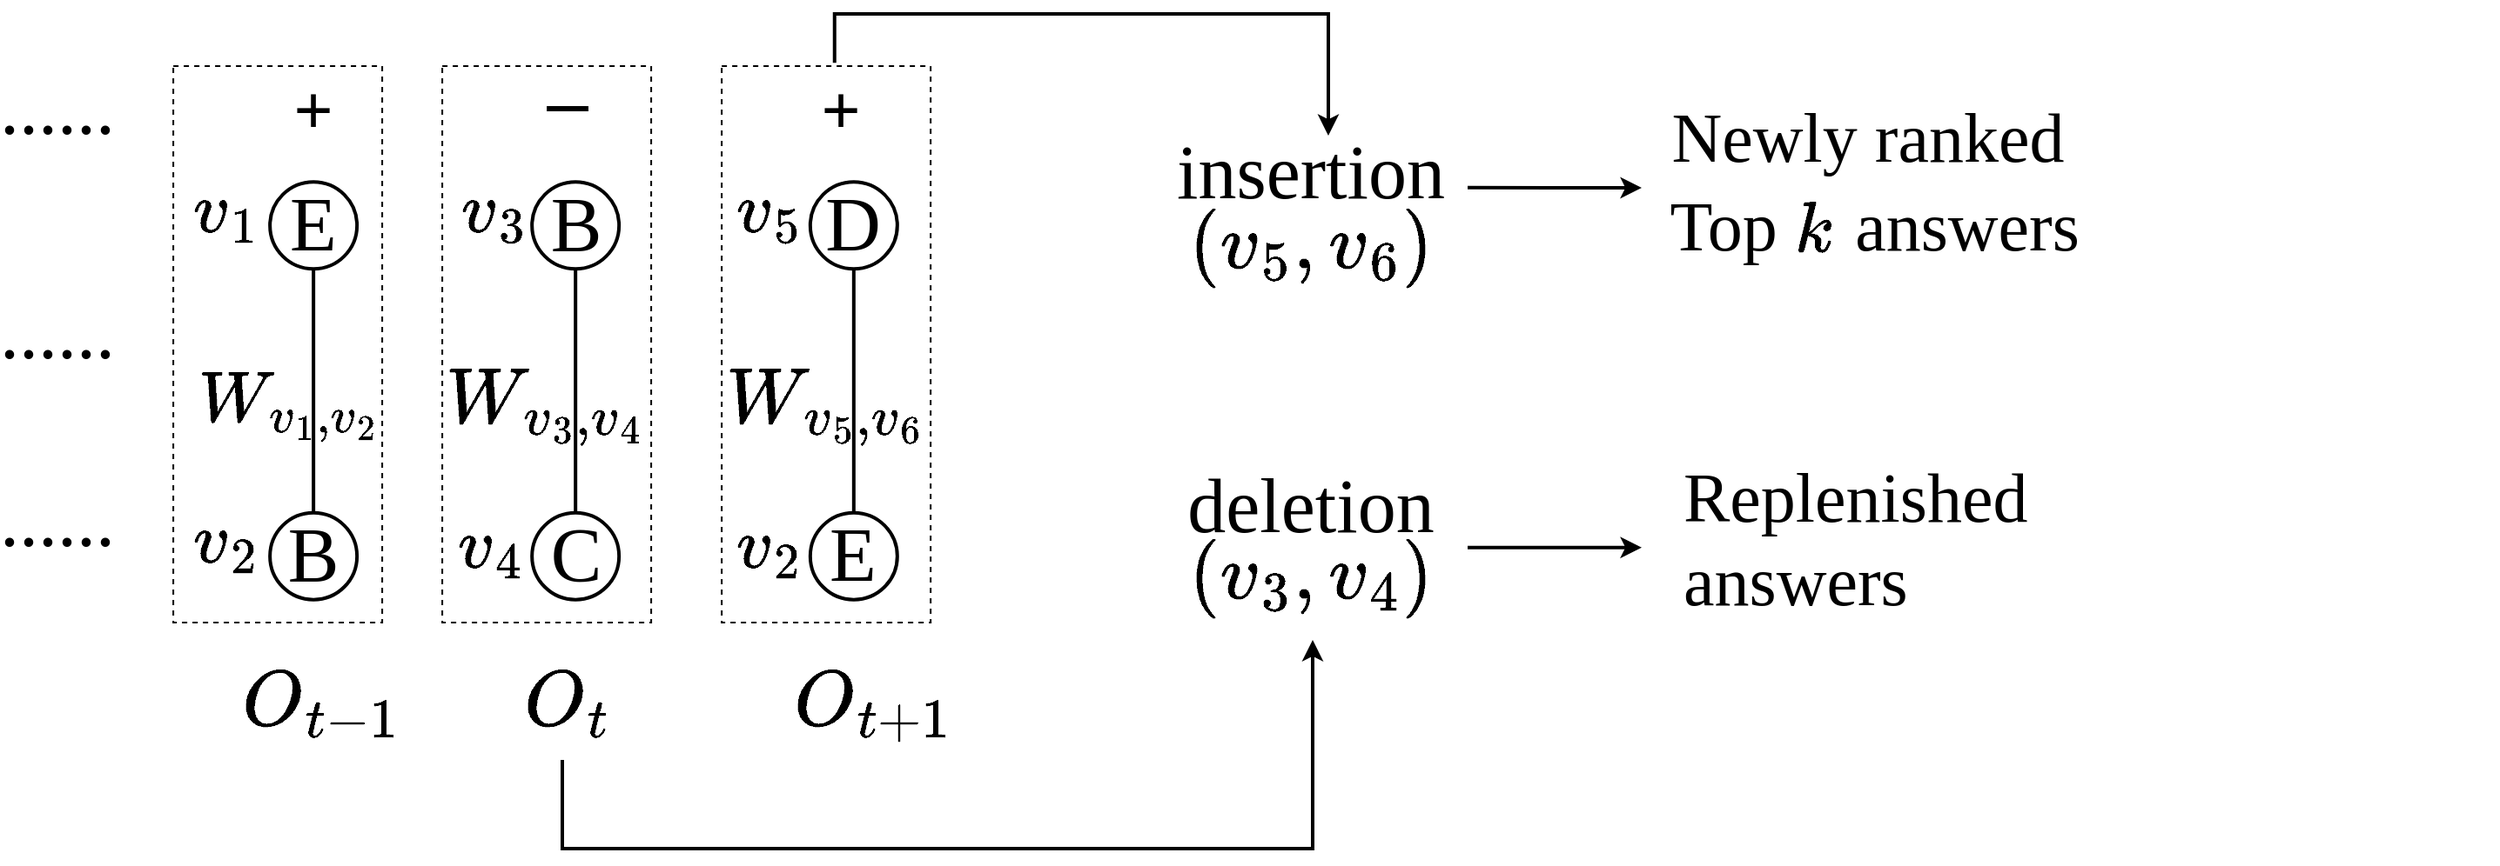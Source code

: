 <mxfile version="24.0.5" type="github" pages="2">
  <diagram name="第 1 页" id="yNpOiWvQIqk7lrjXULh-">
    <mxGraphModel dx="1426" dy="791" grid="1" gridSize="10" guides="1" tooltips="1" connect="1" arrows="1" fold="1" page="1" pageScale="1" pageWidth="2339" pageHeight="3300" math="1" shadow="0">
      <root>
        <mxCell id="0" />
        <mxCell id="1" parent="0" />
        <mxCell id="RO7L211PAKiRPaYpDe8s-24" value="" style="rounded=0;whiteSpace=wrap;html=1;fillColor=none;dashed=1;" parent="1" vertex="1">
          <mxGeometry x="376.55" y="650" width="120" height="320" as="geometry" />
        </mxCell>
        <mxCell id="RFllEehOtCFyuf5omVys-12" value="E" style="ellipse;whiteSpace=wrap;html=1;aspect=fixed;strokeWidth=2;fontFamily=Times New Roman;container=0;fontSize=44;" parent="1" vertex="1">
          <mxGeometry x="432.069" y="716.602" width="50" height="50" as="geometry" />
        </mxCell>
        <mxCell id="RFllEehOtCFyuf5omVys-16" value="B" style="ellipse;whiteSpace=wrap;html=1;aspect=fixed;strokeWidth=2;fontFamily=Times New Roman;container=0;fontSize=44;" parent="1" vertex="1">
          <mxGeometry x="432.069" y="906.834" width="50" height="50" as="geometry" />
        </mxCell>
        <mxCell id="RFllEehOtCFyuf5omVys-17" style="edgeStyle=orthogonalEdgeStyle;rounded=0;orthogonalLoop=1;jettySize=auto;html=1;exitX=0.5;exitY=1;exitDx=0;exitDy=0;entryX=0.5;entryY=0;entryDx=0;entryDy=0;endArrow=none;endFill=0;strokeWidth=2;fontFamily=Times New Roman;fontSize=44;" parent="1" source="RFllEehOtCFyuf5omVys-12" target="RFllEehOtCFyuf5omVys-16" edge="1">
          <mxGeometry relative="1" as="geometry" />
        </mxCell>
        <mxCell id="RFllEehOtCFyuf5omVys-20" value="$$W_{v_1,v_2}$$" style="text;html=1;strokeColor=none;fillColor=none;align=center;verticalAlign=middle;whiteSpace=wrap;rounded=0;fontFamily=Times New Roman;container=0;fontSize=40;" parent="1" vertex="1">
          <mxGeometry x="396.9" y="819.035" width="93.103" height="43.9" as="geometry" />
        </mxCell>
        <mxCell id="RFllEehOtCFyuf5omVys-22" value="B" style="ellipse;whiteSpace=wrap;html=1;aspect=fixed;strokeWidth=2;fontFamily=Times New Roman;container=0;fontSize=44;" parent="1" vertex="1">
          <mxGeometry x="582.586" y="716.602" width="50" height="50" as="geometry" />
        </mxCell>
        <mxCell id="RFllEehOtCFyuf5omVys-23" value="C" style="ellipse;whiteSpace=wrap;html=1;aspect=fixed;strokeWidth=2;fontFamily=Times New Roman;container=0;fontSize=44;" parent="1" vertex="1">
          <mxGeometry x="582.586" y="906.834" width="50" height="50" as="geometry" />
        </mxCell>
        <mxCell id="RFllEehOtCFyuf5omVys-21" style="edgeStyle=orthogonalEdgeStyle;rounded=0;orthogonalLoop=1;jettySize=auto;html=1;exitX=0.5;exitY=1;exitDx=0;exitDy=0;entryX=0.5;entryY=0;entryDx=0;entryDy=0;endArrow=none;endFill=0;strokeWidth=2;fontFamily=Times New Roman;fontSize=44;" parent="1" source="RFllEehOtCFyuf5omVys-22" target="RFllEehOtCFyuf5omVys-23" edge="1">
          <mxGeometry relative="1" as="geometry" />
        </mxCell>
        <mxCell id="RFllEehOtCFyuf5omVys-24" value="$$W_{v_3,v_4}$$" style="text;html=1;strokeColor=none;fillColor=none;align=center;verticalAlign=middle;whiteSpace=wrap;rounded=0;fontFamily=Times New Roman;container=0;fontSize=44;" parent="1" vertex="1">
          <mxGeometry x="543.997" y="819.035" width="93.103" height="43.9" as="geometry" />
        </mxCell>
        <mxCell id="RFllEehOtCFyuf5omVys-30" value="D" style="ellipse;whiteSpace=wrap;html=1;aspect=fixed;strokeWidth=2;fontFamily=Times New Roman;container=0;fontSize=44;" parent="1" vertex="1">
          <mxGeometry x="742.414" y="716.602" width="50" height="50" as="geometry" />
        </mxCell>
        <mxCell id="RFllEehOtCFyuf5omVys-31" value="E" style="ellipse;whiteSpace=wrap;html=1;aspect=fixed;strokeWidth=2;fontFamily=Times New Roman;container=0;fontSize=44;" parent="1" vertex="1">
          <mxGeometry x="742.414" y="906.834" width="50" height="50" as="geometry" />
        </mxCell>
        <mxCell id="RFllEehOtCFyuf5omVys-29" style="edgeStyle=orthogonalEdgeStyle;rounded=0;orthogonalLoop=1;jettySize=auto;html=1;exitX=0.5;exitY=1;exitDx=0;exitDy=0;entryX=0.5;entryY=0;entryDx=0;entryDy=0;endArrow=none;endFill=0;strokeWidth=2;fontFamily=Times New Roman;fontSize=44;" parent="1" source="RFllEehOtCFyuf5omVys-30" target="RFllEehOtCFyuf5omVys-31" edge="1">
          <mxGeometry relative="1" as="geometry" />
        </mxCell>
        <mxCell id="RFllEehOtCFyuf5omVys-32" value="$$W_{v_5,v_6}$$" style="text;html=1;strokeColor=none;fillColor=none;align=center;verticalAlign=middle;whiteSpace=wrap;rounded=0;fontFamily=Times New Roman;container=0;fontSize=44;" parent="1" vertex="1">
          <mxGeometry x="705.005" y="819.035" width="93.103" height="43.9" as="geometry" />
        </mxCell>
        <mxCell id="RFllEehOtCFyuf5omVys-35" value="$$O_{t+1}$$" style="text;html=1;strokeColor=none;fillColor=none;align=center;verticalAlign=middle;whiteSpace=wrap;rounded=0;fontFamily=Times New Roman;fontSize=44;" parent="1" vertex="1">
          <mxGeometry x="748.88" y="1000" width="60" height="30" as="geometry" />
        </mxCell>
        <mxCell id="RFllEehOtCFyuf5omVys-36" value="$$O_{t}$$" style="text;html=1;strokeColor=none;fillColor=none;align=center;verticalAlign=middle;whiteSpace=wrap;rounded=0;fontFamily=Times New Roman;fontSize=44;" parent="1" vertex="1">
          <mxGeometry x="572.59" y="1000" width="60" height="30" as="geometry" />
        </mxCell>
        <mxCell id="RFllEehOtCFyuf5omVys-37" value="$$O_{t-1}$$" style="text;html=1;strokeColor=none;fillColor=none;align=center;verticalAlign=middle;whiteSpace=wrap;rounded=0;fontFamily=Times New Roman;fontSize=44;" parent="1" vertex="1">
          <mxGeometry x="432.07" y="1000" width="60" height="30" as="geometry" />
        </mxCell>
        <mxCell id="RFllEehOtCFyuf5omVys-41" value="&lt;font style=&quot;font-size: 44px;&quot; face=&quot;Times New Roman&quot;&gt;......&lt;/font&gt;" style="text;html=1;strokeColor=none;fillColor=none;align=center;verticalAlign=middle;whiteSpace=wrap;rounded=0;" parent="1" vertex="1">
          <mxGeometry x="280" y="789.03" width="60" height="30" as="geometry" />
        </mxCell>
        <mxCell id="RFllEehOtCFyuf5omVys-42" value="&lt;font style=&quot;font-size: 44px;&quot; face=&quot;Times New Roman&quot;&gt;......&lt;/font&gt;" style="text;html=1;strokeColor=none;fillColor=none;align=center;verticalAlign=middle;whiteSpace=wrap;rounded=0;" parent="1" vertex="1">
          <mxGeometry x="280" y="896.83" width="60" height="30" as="geometry" />
        </mxCell>
        <mxCell id="RFllEehOtCFyuf5omVys-59" value="" style="group" parent="1" vertex="1" connectable="0">
          <mxGeometry x="1000" y="696.6" width="60" height="70" as="geometry" />
        </mxCell>
        <mxCell id="RFllEehOtCFyuf5omVys-48" value="&lt;font style=&quot;font-size: 44px;&quot; face=&quot;Times New Roman&quot;&gt;insertion&lt;/font&gt;" style="text;html=1;strokeColor=none;fillColor=none;align=center;verticalAlign=middle;whiteSpace=wrap;rounded=0;" parent="RFllEehOtCFyuf5omVys-59" vertex="1">
          <mxGeometry width="60" height="30" as="geometry" />
        </mxCell>
        <mxCell id="RFllEehOtCFyuf5omVys-49" value="&lt;font style=&quot;font-size: 44px;&quot; face=&quot;Times New Roman&quot;&gt;$$(v_5,v_6)$$&lt;/font&gt;" style="text;html=1;strokeColor=none;fillColor=none;align=center;verticalAlign=middle;whiteSpace=wrap;rounded=0;" parent="RFllEehOtCFyuf5omVys-59" vertex="1">
          <mxGeometry y="40" width="60" height="30" as="geometry" />
        </mxCell>
        <mxCell id="RFllEehOtCFyuf5omVys-52" value="&lt;font style=&quot;font-size: 44px;&quot; face=&quot;Times New Roman&quot;&gt;deletion&lt;/font&gt;" style="text;html=1;strokeColor=none;fillColor=none;align=center;verticalAlign=middle;whiteSpace=wrap;rounded=0;container=0;" parent="1" vertex="1">
          <mxGeometry x="1000" y="888.53" width="60" height="30" as="geometry" />
        </mxCell>
        <mxCell id="RFllEehOtCFyuf5omVys-53" value="&lt;font style=&quot;font-size: 44px;&quot; face=&quot;Times New Roman&quot;&gt;$$(v_3,v_4)$$&lt;/font&gt;" style="text;html=1;strokeColor=none;fillColor=none;align=center;verticalAlign=middle;whiteSpace=wrap;rounded=0;container=0;" parent="1" vertex="1">
          <mxGeometry x="1000" y="926.83" width="60" height="30" as="geometry" />
        </mxCell>
        <mxCell id="RFllEehOtCFyuf5omVys-65" value="" style="endArrow=classic;html=1;rounded=0;edgeStyle=orthogonalEdgeStyle;strokeWidth=2;" parent="1" edge="1">
          <mxGeometry width="50" height="50" relative="1" as="geometry">
            <mxPoint x="600" y="1049" as="sourcePoint" />
            <mxPoint x="1031" y="980" as="targetPoint" />
            <Array as="points">
              <mxPoint x="600" y="1049" />
              <mxPoint x="600" y="1100" />
              <mxPoint x="1031" y="1100" />
            </Array>
          </mxGeometry>
        </mxCell>
        <mxCell id="RFllEehOtCFyuf5omVys-66" value="&lt;font style=&quot;font-size: 40px;&quot;&gt;Newly ranked &lt;br&gt;&lt;br&gt;&lt;/font&gt;" style="text;html=1;strokeColor=none;fillColor=none;align=center;verticalAlign=middle;whiteSpace=wrap;rounded=0;fontFamily=Times New Roman;" parent="1" vertex="1">
          <mxGeometry x="1205" y="690" width="290" height="50" as="geometry" />
        </mxCell>
        <mxCell id="2nz0odJnfSWqx3YoXZLA-11" value="" style="endArrow=classic;html=1;rounded=0;strokeWidth=2;" parent="1" edge="1">
          <mxGeometry width="50" height="50" relative="1" as="geometry">
            <mxPoint x="1120" y="719.88" as="sourcePoint" />
            <mxPoint x="1220" y="720.01" as="targetPoint" />
          </mxGeometry>
        </mxCell>
        <mxCell id="RO7L211PAKiRPaYpDe8s-2" value="&lt;font style=&quot;font-size: 40px;&quot; face=&quot;Times New Roman&quot;&gt;$$v_1$$&lt;/font&gt;" style="text;html=1;strokeColor=none;fillColor=none;align=center;verticalAlign=middle;whiteSpace=wrap;rounded=0;" parent="1" vertex="1">
          <mxGeometry x="376.55" y="716.6" width="60" height="30" as="geometry" />
        </mxCell>
        <mxCell id="RO7L211PAKiRPaYpDe8s-3" value="$$v_2$$" style="text;html=1;strokeColor=none;fillColor=none;align=center;verticalAlign=middle;whiteSpace=wrap;rounded=0;fontFamily=Times New Roman;fontSize=40;" parent="1" vertex="1">
          <mxGeometry x="376.55" y="906.83" width="60" height="30" as="geometry" />
        </mxCell>
        <mxCell id="RO7L211PAKiRPaYpDe8s-4" value="$$v_3$$" style="text;html=1;strokeColor=none;fillColor=none;align=center;verticalAlign=middle;whiteSpace=wrap;rounded=0;fontFamily=Times New Roman;fontSize=40;" parent="1" vertex="1">
          <mxGeometry x="531.05" y="716.6" width="60" height="30" as="geometry" />
        </mxCell>
        <mxCell id="RO7L211PAKiRPaYpDe8s-5" value="$$v_4$$" style="text;html=1;strokeColor=none;fillColor=none;align=center;verticalAlign=middle;whiteSpace=wrap;rounded=0;fontFamily=Times New Roman;fontSize=40;" parent="1" vertex="1">
          <mxGeometry x="529.05" y="910" width="60" height="30" as="geometry" />
        </mxCell>
        <mxCell id="RO7L211PAKiRPaYpDe8s-6" value="$$v_5$$" style="text;html=1;strokeColor=none;fillColor=none;align=center;verticalAlign=middle;whiteSpace=wrap;rounded=0;fontFamily=Times New Roman;fontSize=40;" parent="1" vertex="1">
          <mxGeometry x="688.88" y="716.6" width="60" height="30" as="geometry" />
        </mxCell>
        <mxCell id="RO7L211PAKiRPaYpDe8s-7" value="$$v_2$$" style="text;html=1;strokeColor=none;fillColor=none;align=center;verticalAlign=middle;whiteSpace=wrap;rounded=0;fontFamily=Times New Roman;fontSize=40;" parent="1" vertex="1">
          <mxGeometry x="688.88" y="910" width="60" height="30" as="geometry" />
        </mxCell>
        <mxCell id="RO7L211PAKiRPaYpDe8s-10" value="&lt;h2 style=&quot;box-sizing: border-box; outline: 0px; margin: 24px 0px 8px; padding: 0px; font-family: &amp;quot;PingFang SC&amp;quot;, &amp;quot;Microsoft YaHei&amp;quot;, SimHei, Arial, SimSun; font-size: 22px; color: rgb(79, 79, 79); line-height: 32px; overflow-wrap: break-word; text-align: start; background-color: rgb(255, 255, 255);&quot;&gt;&lt;span style=&quot;box-sizing: border-box; outline: 0px; margin: 24px 0px 8px; padding: 0px; color: rgb(243, 59, 69); overflow-wrap: break-word;&quot;&gt;&lt;/span&gt;&lt;/h2&gt;" style="text;html=1;strokeColor=none;fillColor=none;align=center;verticalAlign=middle;whiteSpace=wrap;rounded=0;" parent="1" vertex="1">
          <mxGeometry x="410" y="620" width="60" height="30" as="geometry" />
        </mxCell>
        <mxCell id="RO7L211PAKiRPaYpDe8s-16" value="&lt;font style=&quot;font-size: 40px;&quot; face=&quot;Times New Roman&quot;&gt;+&lt;/font&gt;" style="text;html=1;strokeColor=none;fillColor=none;align=center;verticalAlign=middle;whiteSpace=wrap;rounded=0;fontStyle=1" parent="1" vertex="1">
          <mxGeometry x="427.07" y="660" width="60" height="30" as="geometry" />
        </mxCell>
        <mxCell id="RO7L211PAKiRPaYpDe8s-20" value="" style="endArrow=none;html=1;rounded=0;fontFamily=Times New Roman;fontSize=40;endFill=0;strokeWidth=3;" parent="1" edge="1">
          <mxGeometry width="50" height="50" relative="1" as="geometry">
            <mxPoint x="591.05" y="674.5" as="sourcePoint" />
            <mxPoint x="615" y="674.5" as="targetPoint" />
          </mxGeometry>
        </mxCell>
        <mxCell id="RO7L211PAKiRPaYpDe8s-23" value="&lt;font style=&quot;font-size: 40px;&quot; face=&quot;Times New Roman&quot;&gt;+&lt;/font&gt;" style="text;html=1;strokeColor=none;fillColor=none;align=center;verticalAlign=middle;whiteSpace=wrap;rounded=0;fontStyle=1" parent="1" vertex="1">
          <mxGeometry x="730" y="660" width="60" height="30" as="geometry" />
        </mxCell>
        <mxCell id="RO7L211PAKiRPaYpDe8s-26" value="" style="rounded=0;whiteSpace=wrap;html=1;fillColor=none;dashed=1;" parent="1" vertex="1">
          <mxGeometry x="531.05" y="650" width="120" height="320" as="geometry" />
        </mxCell>
        <mxCell id="RO7L211PAKiRPaYpDe8s-27" value="" style="rounded=0;whiteSpace=wrap;html=1;fillColor=none;dashed=1;" parent="1" vertex="1">
          <mxGeometry x="691.56" y="650" width="120" height="320" as="geometry" />
        </mxCell>
        <mxCell id="RO7L211PAKiRPaYpDe8s-30" value="&lt;font style=&quot;font-size: 40px;&quot;&gt;Replenished&amp;nbsp; &lt;br&gt;answers&amp;nbsp;&lt;/font&gt;" style="text;html=1;strokeColor=none;fillColor=none;align=left;verticalAlign=middle;whiteSpace=wrap;rounded=0;fontFamily=Times New Roman;" parent="1" vertex="1">
          <mxGeometry x="1242" y="910.25" width="470" height="23.17" as="geometry" />
        </mxCell>
        <mxCell id="RO7L211PAKiRPaYpDe8s-36" value="" style="endArrow=classic;html=1;rounded=0;exitX=0.66;exitY=-0.006;exitDx=0;exitDy=0;exitPerimeter=0;edgeStyle=elbowEdgeStyle;elbow=vertical;strokeWidth=2;" parent="1" edge="1">
          <mxGeometry width="50" height="50" relative="1" as="geometry">
            <mxPoint x="756.38" y="648.08" as="sourcePoint" />
            <mxPoint x="1040" y="690" as="targetPoint" />
            <Array as="points">
              <mxPoint x="895.62" y="620" />
            </Array>
          </mxGeometry>
        </mxCell>
        <mxCell id="RO7L211PAKiRPaYpDe8s-37" value="" style="endArrow=classic;html=1;rounded=0;strokeWidth=2;" parent="1" edge="1">
          <mxGeometry width="50" height="50" relative="1" as="geometry">
            <mxPoint x="1120" y="926.83" as="sourcePoint" />
            <mxPoint x="1220" y="926.83" as="targetPoint" />
          </mxGeometry>
        </mxCell>
        <mxCell id="V5f1bt5WQAJxFRKk5itd-1" value="&lt;font style=&quot;font-size: 44px;&quot; face=&quot;Times New Roman&quot;&gt;......&lt;/font&gt;" style="text;html=1;strokeColor=none;fillColor=none;align=center;verticalAlign=middle;whiteSpace=wrap;rounded=0;" parent="1" vertex="1">
          <mxGeometry x="280" y="660" width="60" height="30" as="geometry" />
        </mxCell>
        <mxCell id="V5f1bt5WQAJxFRKk5itd-3" value="&lt;font style=&quot;font-size: 40px;&quot; face=&quot;Times New Roman&quot;&gt;Top&amp;nbsp;&lt;/font&gt;" style="text;html=1;strokeColor=none;fillColor=none;align=center;verticalAlign=middle;whiteSpace=wrap;rounded=0;" parent="1" vertex="1">
          <mxGeometry x="1242" y="726.6" width="60" height="30" as="geometry" />
        </mxCell>
        <mxCell id="V5f1bt5WQAJxFRKk5itd-4" value="&lt;font style=&quot;font-size: 40px;&quot; face=&quot;Times New Roman&quot;&gt;$$k$$&lt;/font&gt;" style="text;html=1;strokeColor=none;fillColor=none;align=center;verticalAlign=middle;whiteSpace=wrap;rounded=0;" parent="1" vertex="1">
          <mxGeometry x="1289" y="728" width="60" height="30" as="geometry" />
        </mxCell>
        <mxCell id="V5f1bt5WQAJxFRKk5itd-5" value="&lt;font style=&quot;font-size: 40px;&quot; face=&quot;Times New Roman&quot;&gt;answers&lt;/font&gt;" style="text;html=1;strokeColor=none;fillColor=none;align=center;verticalAlign=middle;whiteSpace=wrap;rounded=0;" parent="1" vertex="1">
          <mxGeometry x="1377" y="726.6" width="60" height="30" as="geometry" />
        </mxCell>
      </root>
    </mxGraphModel>
  </diagram>
  <diagram id="iwDPirXIRPiHLJmcuULx" name="第 2 页">
    <mxGraphModel dx="1426" dy="791" grid="1" gridSize="10" guides="1" tooltips="1" connect="1" arrows="1" fold="1" page="1" pageScale="1" pageWidth="1169" pageHeight="1654" math="1" shadow="0">
      <root>
        <mxCell id="0" />
        <mxCell id="1" parent="0" />
        <mxCell id="jZg6cOxOXHFKykvGytTe-1" style="rounded=0;orthogonalLoop=1;jettySize=auto;html=1;exitX=0.5;exitY=1;exitDx=0;exitDy=0;entryX=0.5;entryY=0;entryDx=0;entryDy=0;endArrow=none;endFill=0;fontFamily=Times New Roman;fontSize=25;" edge="1" parent="1" source="jZg6cOxOXHFKykvGytTe-5" target="jZg6cOxOXHFKykvGytTe-33">
          <mxGeometry relative="1" as="geometry" />
        </mxCell>
        <mxCell id="jZg6cOxOXHFKykvGytTe-2" value="50" style="edgeLabel;html=1;align=center;verticalAlign=middle;resizable=0;points=[];fontFamily=Times New Roman;fontSize=25;" vertex="1" connectable="0" parent="jZg6cOxOXHFKykvGytTe-1">
          <mxGeometry x="-0.044" y="-2" relative="1" as="geometry">
            <mxPoint as="offset" />
          </mxGeometry>
        </mxCell>
        <mxCell id="jZg6cOxOXHFKykvGytTe-3" style="edgeStyle=none;shape=connector;rounded=0;orthogonalLoop=1;jettySize=auto;html=1;exitX=0.5;exitY=1;exitDx=0;exitDy=0;entryX=0.5;entryY=0;entryDx=0;entryDy=0;labelBackgroundColor=default;strokeColor=default;align=center;verticalAlign=middle;fontFamily=Times New Roman;fontSize=25;fontColor=default;endArrow=none;endFill=0;" edge="1" parent="1" source="jZg6cOxOXHFKykvGytTe-5" target="jZg6cOxOXHFKykvGytTe-49">
          <mxGeometry relative="1" as="geometry" />
        </mxCell>
        <mxCell id="jZg6cOxOXHFKykvGytTe-4" value="10" style="edgeLabel;html=1;align=center;verticalAlign=middle;resizable=0;points=[];fontFamily=Times New Roman;fontSize=25;" vertex="1" connectable="0" parent="jZg6cOxOXHFKykvGytTe-3">
          <mxGeometry x="-0.094" y="-1" relative="1" as="geometry">
            <mxPoint x="-4" y="-1" as="offset" />
          </mxGeometry>
        </mxCell>
        <mxCell id="jZg6cOxOXHFKykvGytTe-5" value="D" style="ellipse;whiteSpace=wrap;html=1;aspect=fixed;fontFamily=Times New Roman;fontSize=40;fillColor=none;gradientColor=none;strokeColor=#000000;" vertex="1" parent="1">
          <mxGeometry x="380" y="390" width="50" height="50" as="geometry" />
        </mxCell>
        <mxCell id="jZg6cOxOXHFKykvGytTe-6" style="edgeStyle=none;shape=connector;rounded=0;orthogonalLoop=1;jettySize=auto;html=1;exitX=0.5;exitY=1;exitDx=0;exitDy=0;entryX=0.5;entryY=0;entryDx=0;entryDy=0;labelBackgroundColor=default;strokeColor=default;align=center;verticalAlign=middle;fontFamily=Times New Roman;fontSize=25;fontColor=default;endArrow=none;endFill=0;" edge="1" parent="1" source="jZg6cOxOXHFKykvGytTe-10" target="jZg6cOxOXHFKykvGytTe-49">
          <mxGeometry relative="1" as="geometry" />
        </mxCell>
        <mxCell id="jZg6cOxOXHFKykvGytTe-7" value="10" style="edgeLabel;html=1;align=center;verticalAlign=middle;resizable=0;points=[];fontSize=25;fontFamily=Times New Roman;fontColor=default;" vertex="1" connectable="0" parent="jZg6cOxOXHFKykvGytTe-6">
          <mxGeometry x="-0.567" y="2" relative="1" as="geometry">
            <mxPoint x="-6" y="-1" as="offset" />
          </mxGeometry>
        </mxCell>
        <mxCell id="jZg6cOxOXHFKykvGytTe-8" style="edgeStyle=none;shape=connector;rounded=0;orthogonalLoop=1;jettySize=auto;html=1;exitX=0.5;exitY=1;exitDx=0;exitDy=0;entryX=0.5;entryY=0;entryDx=0;entryDy=0;labelBackgroundColor=default;strokeColor=default;align=center;verticalAlign=middle;fontFamily=Times New Roman;fontSize=25;fontColor=default;endArrow=none;endFill=0;" edge="1" parent="1" source="jZg6cOxOXHFKykvGytTe-10" target="jZg6cOxOXHFKykvGytTe-36">
          <mxGeometry relative="1" as="geometry" />
        </mxCell>
        <mxCell id="jZg6cOxOXHFKykvGytTe-9" value="10" style="edgeLabel;html=1;align=center;verticalAlign=middle;resizable=0;points=[];fontSize=25;fontFamily=Times New Roman;fontColor=default;" vertex="1" connectable="0" parent="jZg6cOxOXHFKykvGytTe-8">
          <mxGeometry x="-0.659" y="3" relative="1" as="geometry">
            <mxPoint x="-4" y="6" as="offset" />
          </mxGeometry>
        </mxCell>
        <mxCell id="jZg6cOxOXHFKykvGytTe-10" value="D" style="ellipse;whiteSpace=wrap;html=1;aspect=fixed;fontFamily=Times New Roman;fontSize=40;fillColor=none;gradientColor=none;strokeColor=#000000;" vertex="1" parent="1">
          <mxGeometry x="515" y="390" width="50" height="50" as="geometry" />
        </mxCell>
        <mxCell id="jZg6cOxOXHFKykvGytTe-11" style="edgeStyle=none;shape=connector;rounded=0;orthogonalLoop=1;jettySize=auto;html=1;exitX=0.5;exitY=1;exitDx=0;exitDy=0;entryX=0.5;entryY=0;entryDx=0;entryDy=0;labelBackgroundColor=default;strokeColor=default;align=center;verticalAlign=middle;fontFamily=Times New Roman;fontSize=25;fontColor=default;endArrow=none;endFill=0;" edge="1" parent="1" source="jZg6cOxOXHFKykvGytTe-15" target="jZg6cOxOXHFKykvGytTe-49">
          <mxGeometry relative="1" as="geometry" />
        </mxCell>
        <mxCell id="jZg6cOxOXHFKykvGytTe-12" value="10" style="edgeLabel;html=1;align=center;verticalAlign=middle;resizable=0;points=[];fontSize=25;fontFamily=Times New Roman;fontColor=default;" vertex="1" connectable="0" parent="jZg6cOxOXHFKykvGytTe-11">
          <mxGeometry x="-0.78" relative="1" as="geometry">
            <mxPoint x="-5" y="10" as="offset" />
          </mxGeometry>
        </mxCell>
        <mxCell id="jZg6cOxOXHFKykvGytTe-13" style="edgeStyle=none;shape=connector;rounded=0;orthogonalLoop=1;jettySize=auto;html=1;exitX=0.5;exitY=1;exitDx=0;exitDy=0;entryX=0.5;entryY=0;entryDx=0;entryDy=0;labelBackgroundColor=default;strokeColor=default;align=center;verticalAlign=middle;fontFamily=Times New Roman;fontSize=25;fontColor=default;endArrow=none;endFill=0;" edge="1" parent="1" source="jZg6cOxOXHFKykvGytTe-15" target="jZg6cOxOXHFKykvGytTe-36">
          <mxGeometry relative="1" as="geometry" />
        </mxCell>
        <mxCell id="jZg6cOxOXHFKykvGytTe-14" value="&lt;font style=&quot;font-size: 25px;&quot;&gt;10&lt;/font&gt;" style="edgeLabel;html=1;align=center;verticalAlign=middle;resizable=0;points=[];fontSize=25;fontFamily=Times New Roman;fontColor=default;" vertex="1" connectable="0" parent="jZg6cOxOXHFKykvGytTe-13">
          <mxGeometry x="-0.625" y="3" relative="1" as="geometry">
            <mxPoint as="offset" />
          </mxGeometry>
        </mxCell>
        <mxCell id="jZg6cOxOXHFKykvGytTe-15" value="D" style="ellipse;whiteSpace=wrap;html=1;aspect=fixed;fontFamily=Times New Roman;fontSize=40;fillColor=none;gradientColor=none;strokeColor=#000000;" vertex="1" parent="1">
          <mxGeometry x="600" y="390" width="50" height="50" as="geometry" />
        </mxCell>
        <mxCell id="jZg6cOxOXHFKykvGytTe-16" style="edgeStyle=none;shape=connector;rounded=0;orthogonalLoop=1;jettySize=auto;html=1;exitX=0.5;exitY=1;exitDx=0;exitDy=0;entryX=0.5;entryY=0;entryDx=0;entryDy=0;labelBackgroundColor=default;strokeColor=default;align=center;verticalAlign=middle;fontFamily=Times New Roman;fontSize=25;fontColor=default;endArrow=none;endFill=0;" edge="1" parent="1" source="jZg6cOxOXHFKykvGytTe-20" target="jZg6cOxOXHFKykvGytTe-49">
          <mxGeometry relative="1" as="geometry" />
        </mxCell>
        <mxCell id="jZg6cOxOXHFKykvGytTe-17" value="10" style="edgeLabel;html=1;align=center;verticalAlign=middle;resizable=0;points=[];fontSize=25;fontFamily=Times New Roman;fontColor=default;" vertex="1" connectable="0" parent="jZg6cOxOXHFKykvGytTe-16">
          <mxGeometry x="-0.729" y="1" relative="1" as="geometry">
            <mxPoint x="-15" y="9" as="offset" />
          </mxGeometry>
        </mxCell>
        <mxCell id="jZg6cOxOXHFKykvGytTe-18" style="edgeStyle=none;shape=connector;rounded=0;orthogonalLoop=1;jettySize=auto;html=1;exitX=0.5;exitY=1;exitDx=0;exitDy=0;entryX=0.5;entryY=0;entryDx=0;entryDy=0;labelBackgroundColor=default;strokeColor=default;align=center;verticalAlign=middle;fontFamily=Helvetica;fontSize=11;fontColor=default;endArrow=none;endFill=0;" edge="1" parent="1" source="jZg6cOxOXHFKykvGytTe-20" target="jZg6cOxOXHFKykvGytTe-36">
          <mxGeometry relative="1" as="geometry" />
        </mxCell>
        <mxCell id="jZg6cOxOXHFKykvGytTe-19" value="&lt;font style=&quot;font-size: 25px;&quot; face=&quot;Times New Roman&quot;&gt;10&lt;/font&gt;" style="edgeLabel;html=1;align=center;verticalAlign=middle;resizable=0;points=[];fontSize=11;fontFamily=Helvetica;fontColor=default;" vertex="1" connectable="0" parent="jZg6cOxOXHFKykvGytTe-18">
          <mxGeometry x="-0.4" y="-4" relative="1" as="geometry">
            <mxPoint x="4" y="-14" as="offset" />
          </mxGeometry>
        </mxCell>
        <mxCell id="jZg6cOxOXHFKykvGytTe-20" value="D" style="ellipse;whiteSpace=wrap;html=1;aspect=fixed;fontFamily=Times New Roman;fontSize=40;fillColor=none;gradientColor=none;strokeColor=#000000;" vertex="1" parent="1">
          <mxGeometry x="735" y="390" width="50" height="50" as="geometry" />
        </mxCell>
        <mxCell id="jZg6cOxOXHFKykvGytTe-21" style="edgeStyle=none;shape=connector;rounded=0;orthogonalLoop=1;jettySize=auto;html=1;exitX=1;exitY=0.5;exitDx=0;exitDy=0;entryX=0;entryY=0.5;entryDx=0;entryDy=0;labelBackgroundColor=default;strokeColor=default;align=center;verticalAlign=middle;fontFamily=Times New Roman;fontSize=25;fontColor=default;endArrow=none;endFill=0;" edge="1" parent="1" source="jZg6cOxOXHFKykvGytTe-33" target="jZg6cOxOXHFKykvGytTe-49">
          <mxGeometry relative="1" as="geometry" />
        </mxCell>
        <mxCell id="jZg6cOxOXHFKykvGytTe-22" value="40" style="edgeLabel;html=1;align=center;verticalAlign=middle;resizable=0;points=[];fontSize=25;fontFamily=Times New Roman;fontColor=default;" vertex="1" connectable="0" parent="jZg6cOxOXHFKykvGytTe-21">
          <mxGeometry x="-0.157" y="2" relative="1" as="geometry">
            <mxPoint as="offset" />
          </mxGeometry>
        </mxCell>
        <mxCell id="jZg6cOxOXHFKykvGytTe-23" style="edgeStyle=none;shape=connector;rounded=0;orthogonalLoop=1;jettySize=auto;html=1;exitX=0.5;exitY=1;exitDx=0;exitDy=0;entryX=0.5;entryY=0;entryDx=0;entryDy=0;labelBackgroundColor=default;strokeColor=default;align=center;verticalAlign=middle;fontFamily=Times New Roman;fontSize=25;fontColor=default;endArrow=none;endFill=0;" edge="1" parent="1" source="jZg6cOxOXHFKykvGytTe-33" target="jZg6cOxOXHFKykvGytTe-50">
          <mxGeometry relative="1" as="geometry" />
        </mxCell>
        <mxCell id="jZg6cOxOXHFKykvGytTe-24" value="40" style="edgeLabel;html=1;align=center;verticalAlign=middle;resizable=0;points=[];fontSize=25;fontFamily=Times New Roman;fontColor=default;" vertex="1" connectable="0" parent="jZg6cOxOXHFKykvGytTe-23">
          <mxGeometry x="-0.032" y="1" relative="1" as="geometry">
            <mxPoint x="-10" y="-19" as="offset" />
          </mxGeometry>
        </mxCell>
        <mxCell id="jZg6cOxOXHFKykvGytTe-25" style="edgeStyle=none;shape=connector;rounded=0;orthogonalLoop=1;jettySize=auto;html=1;exitX=0.5;exitY=1;exitDx=0;exitDy=0;entryX=0.5;entryY=0;entryDx=0;entryDy=0;labelBackgroundColor=default;strokeColor=default;align=center;verticalAlign=middle;fontFamily=Times New Roman;fontSize=25;fontColor=default;endArrow=none;endFill=0;" edge="1" parent="1" source="jZg6cOxOXHFKykvGytTe-33" target="jZg6cOxOXHFKykvGytTe-53">
          <mxGeometry relative="1" as="geometry" />
        </mxCell>
        <mxCell id="jZg6cOxOXHFKykvGytTe-26" value="30" style="edgeLabel;html=1;align=center;verticalAlign=middle;resizable=0;points=[];fontSize=25;fontFamily=Times New Roman;fontColor=default;" vertex="1" connectable="0" parent="jZg6cOxOXHFKykvGytTe-25">
          <mxGeometry x="-0.029" y="1" relative="1" as="geometry">
            <mxPoint x="-11" y="-1" as="offset" />
          </mxGeometry>
        </mxCell>
        <mxCell id="jZg6cOxOXHFKykvGytTe-27" style="edgeStyle=none;shape=connector;rounded=0;orthogonalLoop=1;jettySize=auto;html=1;exitX=0.5;exitY=1;exitDx=0;exitDy=0;entryX=0.5;entryY=0;entryDx=0;entryDy=0;labelBackgroundColor=default;strokeColor=default;align=center;verticalAlign=middle;fontFamily=Helvetica;fontSize=11;fontColor=default;endArrow=none;endFill=0;" edge="1" parent="1" source="jZg6cOxOXHFKykvGytTe-33" target="jZg6cOxOXHFKykvGytTe-56">
          <mxGeometry relative="1" as="geometry" />
        </mxCell>
        <mxCell id="jZg6cOxOXHFKykvGytTe-28" value="&lt;font style=&quot;font-size: 25px;&quot; face=&quot;Times New Roman&quot;&gt;20&lt;/font&gt;" style="edgeLabel;html=1;align=center;verticalAlign=middle;resizable=0;points=[];fontSize=11;fontFamily=Helvetica;fontColor=default;" vertex="1" connectable="0" parent="jZg6cOxOXHFKykvGytTe-27">
          <mxGeometry x="-0.3" y="6" relative="1" as="geometry">
            <mxPoint x="9" y="9" as="offset" />
          </mxGeometry>
        </mxCell>
        <mxCell id="jZg6cOxOXHFKykvGytTe-29" style="rounded=0;orthogonalLoop=1;jettySize=auto;html=1;exitX=0.5;exitY=0;exitDx=0;exitDy=0;endArrow=none;endFill=0;" edge="1" parent="1" source="jZg6cOxOXHFKykvGytTe-33" target="jZg6cOxOXHFKykvGytTe-75">
          <mxGeometry relative="1" as="geometry" />
        </mxCell>
        <mxCell id="jZg6cOxOXHFKykvGytTe-30" value="&lt;font style=&quot;font-size: 25px;&quot; face=&quot;Times New Roman&quot;&gt;10&lt;/font&gt;" style="edgeLabel;html=1;align=center;verticalAlign=middle;resizable=0;points=[];fontSize=11;fontFamily=Helvetica;fontColor=default;" vertex="1" connectable="0" parent="jZg6cOxOXHFKykvGytTe-29">
          <mxGeometry x="0.188" y="3" relative="1" as="geometry">
            <mxPoint x="4" y="9" as="offset" />
          </mxGeometry>
        </mxCell>
        <mxCell id="jZg6cOxOXHFKykvGytTe-31" style="edgeStyle=none;shape=connector;rounded=0;orthogonalLoop=1;jettySize=auto;html=1;exitX=0.5;exitY=1;exitDx=0;exitDy=0;entryX=0.5;entryY=0;entryDx=0;entryDy=0;labelBackgroundColor=default;strokeColor=default;align=center;verticalAlign=middle;fontFamily=Helvetica;fontSize=11;fontColor=default;endArrow=none;endFill=0;" edge="1" parent="1" source="jZg6cOxOXHFKykvGytTe-33" target="jZg6cOxOXHFKykvGytTe-77">
          <mxGeometry relative="1" as="geometry" />
        </mxCell>
        <mxCell id="jZg6cOxOXHFKykvGytTe-32" value="&lt;font style=&quot;font-size: 25px;&quot; face=&quot;Times New Roman&quot;&gt;10&lt;/font&gt;" style="edgeLabel;html=1;align=center;verticalAlign=middle;resizable=0;points=[];fontSize=11;fontFamily=Helvetica;fontColor=default;" vertex="1" connectable="0" parent="jZg6cOxOXHFKykvGytTe-31">
          <mxGeometry x="0.286" y="-4" relative="1" as="geometry">
            <mxPoint y="-13" as="offset" />
          </mxGeometry>
        </mxCell>
        <mxCell id="jZg6cOxOXHFKykvGytTe-33" value="B" style="ellipse;whiteSpace=wrap;html=1;aspect=fixed;fontFamily=Times New Roman;fontSize=40;fillColor=none;strokeColor=#000000;gradientColor=#7ea6e0;" vertex="1" parent="1">
          <mxGeometry x="330" y="610" width="50" height="50" as="geometry" />
        </mxCell>
        <mxCell id="jZg6cOxOXHFKykvGytTe-34" style="edgeStyle=none;shape=connector;rounded=0;orthogonalLoop=1;jettySize=auto;html=1;exitX=0.5;exitY=1;exitDx=0;exitDy=0;entryX=0.5;entryY=0;entryDx=0;entryDy=0;labelBackgroundColor=default;strokeColor=default;align=center;verticalAlign=middle;fontFamily=Times New Roman;fontSize=25;fontColor=default;endArrow=none;endFill=0;" edge="1" parent="1" source="jZg6cOxOXHFKykvGytTe-36" target="jZg6cOxOXHFKykvGytTe-60">
          <mxGeometry relative="1" as="geometry" />
        </mxCell>
        <mxCell id="jZg6cOxOXHFKykvGytTe-35" value="&lt;font style=&quot;font-size: 25px;&quot; face=&quot;Times New Roman&quot;&gt;10&lt;/font&gt;" style="edgeLabel;html=1;align=center;verticalAlign=middle;resizable=0;points=[];fontSize=11;fontFamily=Helvetica;fontColor=default;" vertex="1" connectable="0" parent="jZg6cOxOXHFKykvGytTe-34">
          <mxGeometry x="-0.218" y="4" relative="1" as="geometry">
            <mxPoint y="-4" as="offset" />
          </mxGeometry>
        </mxCell>
        <mxCell id="jZg6cOxOXHFKykvGytTe-36" value="B" style="ellipse;whiteSpace=wrap;html=1;aspect=fixed;fontFamily=Times New Roman;fontSize=40;fillColor=none;strokeColor=#000000;gradientColor=#7ea6e0;" vertex="1" parent="1">
          <mxGeometry x="735" y="610" width="50" height="50" as="geometry" />
        </mxCell>
        <mxCell id="jZg6cOxOXHFKykvGytTe-37" style="edgeStyle=none;shape=connector;rounded=0;orthogonalLoop=1;jettySize=auto;html=1;exitX=1;exitY=0.5;exitDx=0;exitDy=0;entryX=0;entryY=0.5;entryDx=0;entryDy=0;labelBackgroundColor=default;strokeColor=#ff0000;align=center;verticalAlign=middle;fontFamily=Times New Roman;fontSize=25;fontColor=default;endArrow=none;endFill=0;" edge="1" parent="1" source="jZg6cOxOXHFKykvGytTe-49" target="jZg6cOxOXHFKykvGytTe-36">
          <mxGeometry relative="1" as="geometry" />
        </mxCell>
        <mxCell id="jZg6cOxOXHFKykvGytTe-38" value="&lt;font color=&quot;#ff0000&quot;&gt;50&lt;/font&gt;" style="edgeLabel;html=1;align=center;verticalAlign=middle;resizable=0;points=[];fontSize=25;fontFamily=Times New Roman;fontColor=default;" vertex="1" connectable="0" parent="jZg6cOxOXHFKykvGytTe-37">
          <mxGeometry x="-0.059" y="-1" relative="1" as="geometry">
            <mxPoint x="3" as="offset" />
          </mxGeometry>
        </mxCell>
        <mxCell id="jZg6cOxOXHFKykvGytTe-39" style="edgeStyle=none;shape=connector;rounded=0;orthogonalLoop=1;jettySize=auto;html=1;exitX=0.5;exitY=1;exitDx=0;exitDy=0;entryX=0.5;entryY=0;entryDx=0;entryDy=0;labelBackgroundColor=default;strokeColor=default;align=center;verticalAlign=middle;fontFamily=Times New Roman;fontSize=25;fontColor=default;endArrow=none;endFill=0;" edge="1" parent="1" source="jZg6cOxOXHFKykvGytTe-49" target="jZg6cOxOXHFKykvGytTe-50">
          <mxGeometry relative="1" as="geometry" />
        </mxCell>
        <mxCell id="jZg6cOxOXHFKykvGytTe-40" value="40" style="edgeLabel;html=1;align=center;verticalAlign=middle;resizable=0;points=[];fontSize=25;fontFamily=Times New Roman;fontColor=default;" vertex="1" connectable="0" parent="jZg6cOxOXHFKykvGytTe-39">
          <mxGeometry x="-0.347" y="-4" relative="1" as="geometry">
            <mxPoint x="-2" y="1" as="offset" />
          </mxGeometry>
        </mxCell>
        <mxCell id="jZg6cOxOXHFKykvGytTe-41" style="edgeStyle=none;shape=connector;rounded=0;orthogonalLoop=1;jettySize=auto;html=1;exitX=0.5;exitY=1;exitDx=0;exitDy=0;entryX=0.5;entryY=0;entryDx=0;entryDy=0;labelBackgroundColor=default;strokeColor=default;align=center;verticalAlign=middle;fontFamily=Times New Roman;fontSize=25;fontColor=default;endArrow=none;endFill=0;" edge="1" parent="1" source="jZg6cOxOXHFKykvGytTe-49" target="jZg6cOxOXHFKykvGytTe-53">
          <mxGeometry relative="1" as="geometry" />
        </mxCell>
        <mxCell id="jZg6cOxOXHFKykvGytTe-42" value="20" style="edgeLabel;html=1;align=center;verticalAlign=middle;resizable=0;points=[];fontSize=25;fontFamily=Times New Roman;fontColor=default;" vertex="1" connectable="0" parent="jZg6cOxOXHFKykvGytTe-41">
          <mxGeometry x="0.109" y="2" relative="1" as="geometry">
            <mxPoint x="4" y="-10" as="offset" />
          </mxGeometry>
        </mxCell>
        <mxCell id="jZg6cOxOXHFKykvGytTe-43" style="edgeStyle=none;shape=connector;rounded=0;orthogonalLoop=1;jettySize=auto;html=1;exitX=0.5;exitY=1;exitDx=0;exitDy=0;entryX=0.5;entryY=0;entryDx=0;entryDy=0;labelBackgroundColor=default;strokeColor=default;align=center;verticalAlign=middle;fontFamily=Times New Roman;fontSize=25;fontColor=default;endArrow=none;endFill=0;" edge="1" parent="1" source="jZg6cOxOXHFKykvGytTe-49" target="jZg6cOxOXHFKykvGytTe-56">
          <mxGeometry relative="1" as="geometry" />
        </mxCell>
        <mxCell id="jZg6cOxOXHFKykvGytTe-44" value="&lt;font style=&quot;font-size: 25px;&quot; face=&quot;Times New Roman&quot;&gt;20&lt;/font&gt;" style="edgeLabel;html=1;align=center;verticalAlign=middle;resizable=0;points=[];fontSize=11;fontFamily=Helvetica;fontColor=default;" vertex="1" connectable="0" parent="jZg6cOxOXHFKykvGytTe-43">
          <mxGeometry x="-0.373" y="2" relative="1" as="geometry">
            <mxPoint y="9" as="offset" />
          </mxGeometry>
        </mxCell>
        <mxCell id="jZg6cOxOXHFKykvGytTe-45" style="edgeStyle=none;shape=connector;rounded=0;orthogonalLoop=1;jettySize=auto;html=1;exitX=0.5;exitY=1;exitDx=0;exitDy=0;entryX=0.5;entryY=0;entryDx=0;entryDy=0;labelBackgroundColor=default;strokeColor=default;align=center;verticalAlign=middle;fontFamily=Times New Roman;fontSize=25;fontColor=default;endArrow=none;endFill=0;" edge="1" parent="1" source="jZg6cOxOXHFKykvGytTe-49" target="jZg6cOxOXHFKykvGytTe-59">
          <mxGeometry relative="1" as="geometry" />
        </mxCell>
        <mxCell id="jZg6cOxOXHFKykvGytTe-46" value="&lt;font style=&quot;font-size: 25px;&quot; face=&quot;Times New Roman&quot;&gt;10&lt;/font&gt;" style="edgeLabel;html=1;align=center;verticalAlign=middle;resizable=0;points=[];fontSize=11;fontFamily=Helvetica;fontColor=default;" vertex="1" connectable="0" parent="jZg6cOxOXHFKykvGytTe-45">
          <mxGeometry x="-0.256" y="-2" relative="1" as="geometry">
            <mxPoint y="-1" as="offset" />
          </mxGeometry>
        </mxCell>
        <mxCell id="jZg6cOxOXHFKykvGytTe-47" style="edgeStyle=none;shape=connector;rounded=0;orthogonalLoop=1;jettySize=auto;html=1;exitX=0.5;exitY=1;exitDx=0;exitDy=0;entryX=0.5;entryY=0;entryDx=0;entryDy=0;labelBackgroundColor=default;strokeColor=default;align=center;verticalAlign=middle;fontFamily=Times New Roman;fontSize=25;fontColor=default;endArrow=none;endFill=0;" edge="1" parent="1" source="jZg6cOxOXHFKykvGytTe-49" target="jZg6cOxOXHFKykvGytTe-60">
          <mxGeometry relative="1" as="geometry" />
        </mxCell>
        <mxCell id="jZg6cOxOXHFKykvGytTe-48" value="&lt;font style=&quot;font-size: 25px;&quot; face=&quot;Times New Roman&quot;&gt;10&lt;/font&gt;" style="edgeLabel;html=1;align=center;verticalAlign=middle;resizable=0;points=[];fontSize=11;fontFamily=Helvetica;fontColor=default;" vertex="1" connectable="0" parent="jZg6cOxOXHFKykvGytTe-47">
          <mxGeometry x="-0.433" y="7" relative="1" as="geometry">
            <mxPoint x="5" y="6" as="offset" />
          </mxGeometry>
        </mxCell>
        <mxCell id="jZg6cOxOXHFKykvGytTe-49" value="A" style="ellipse;whiteSpace=wrap;html=1;aspect=fixed;fontFamily=Times New Roman;fontSize=40;fillColor=none;gradientColor=none;strokeColor=#000000;" vertex="1" parent="1">
          <mxGeometry x="535" y="611" width="50" height="50" as="geometry" />
        </mxCell>
        <mxCell id="jZg6cOxOXHFKykvGytTe-50" value="C" style="ellipse;whiteSpace=wrap;html=1;aspect=fixed;fontFamily=Times New Roman;fontSize=40;" vertex="1" parent="1">
          <mxGeometry x="355" y="830" width="50" height="50" as="geometry" />
        </mxCell>
        <mxCell id="jZg6cOxOXHFKykvGytTe-51" style="edgeStyle=none;shape=connector;rounded=0;orthogonalLoop=1;jettySize=auto;html=1;exitX=0.5;exitY=0;exitDx=0;exitDy=0;entryX=0.5;entryY=1;entryDx=0;entryDy=0;labelBackgroundColor=default;strokeColor=default;align=center;verticalAlign=middle;fontFamily=Times New Roman;fontSize=25;fontColor=default;endArrow=none;endFill=0;" edge="1" parent="1" source="jZg6cOxOXHFKykvGytTe-53" target="jZg6cOxOXHFKykvGytTe-36">
          <mxGeometry relative="1" as="geometry" />
        </mxCell>
        <mxCell id="jZg6cOxOXHFKykvGytTe-52" value="&lt;font style=&quot;font-size: 25px;&quot; face=&quot;Times New Roman&quot;&gt;20&lt;/font&gt;" style="edgeLabel;html=1;align=center;verticalAlign=middle;resizable=0;points=[];fontSize=11;fontFamily=Helvetica;fontColor=default;" vertex="1" connectable="0" parent="jZg6cOxOXHFKykvGytTe-51">
          <mxGeometry x="0.325" y="-1" relative="1" as="geometry">
            <mxPoint x="1" y="-8" as="offset" />
          </mxGeometry>
        </mxCell>
        <mxCell id="jZg6cOxOXHFKykvGytTe-53" value="C" style="ellipse;whiteSpace=wrap;html=1;aspect=fixed;fontFamily=Times New Roman;fontSize=40;" vertex="1" parent="1">
          <mxGeometry x="455" y="830" width="50" height="50" as="geometry" />
        </mxCell>
        <mxCell id="jZg6cOxOXHFKykvGytTe-54" style="edgeStyle=none;shape=connector;rounded=0;orthogonalLoop=1;jettySize=auto;html=1;exitX=0.5;exitY=0;exitDx=0;exitDy=0;entryX=0.5;entryY=1;entryDx=0;entryDy=0;labelBackgroundColor=default;strokeColor=default;align=center;verticalAlign=middle;fontFamily=Times New Roman;fontSize=25;fontColor=default;endArrow=none;endFill=0;" edge="1" parent="1" source="jZg6cOxOXHFKykvGytTe-56" target="jZg6cOxOXHFKykvGytTe-36">
          <mxGeometry relative="1" as="geometry" />
        </mxCell>
        <mxCell id="jZg6cOxOXHFKykvGytTe-55" value="&lt;font style=&quot;font-size: 25px;&quot; face=&quot;Times New Roman&quot;&gt;20&lt;/font&gt;" style="edgeLabel;html=1;align=center;verticalAlign=middle;resizable=0;points=[];fontSize=11;fontFamily=Helvetica;fontColor=default;" vertex="1" connectable="0" parent="jZg6cOxOXHFKykvGytTe-54">
          <mxGeometry x="0.322" y="-4" relative="1" as="geometry">
            <mxPoint y="1" as="offset" />
          </mxGeometry>
        </mxCell>
        <mxCell id="jZg6cOxOXHFKykvGytTe-56" value="C" style="ellipse;whiteSpace=wrap;html=1;aspect=fixed;fontFamily=Times New Roman;fontSize=40;" vertex="1" parent="1">
          <mxGeometry x="554" y="826.5" width="50" height="50" as="geometry" />
        </mxCell>
        <mxCell id="jZg6cOxOXHFKykvGytTe-57" style="edgeStyle=none;shape=connector;rounded=0;orthogonalLoop=1;jettySize=auto;html=1;exitX=0.5;exitY=0;exitDx=0;exitDy=0;labelBackgroundColor=default;strokeColor=default;align=center;verticalAlign=middle;fontFamily=Times New Roman;fontSize=25;fontColor=default;endArrow=none;endFill=0;entryX=0.5;entryY=1;entryDx=0;entryDy=0;" edge="1" parent="1" source="jZg6cOxOXHFKykvGytTe-59" target="jZg6cOxOXHFKykvGytTe-36">
          <mxGeometry relative="1" as="geometry">
            <mxPoint x="745" y="660" as="targetPoint" />
          </mxGeometry>
        </mxCell>
        <mxCell id="jZg6cOxOXHFKykvGytTe-58" value="&lt;font style=&quot;font-size: 25px;&quot; face=&quot;Times New Roman&quot;&gt;10&lt;/font&gt;" style="edgeLabel;html=1;align=center;verticalAlign=middle;resizable=0;points=[];fontSize=11;fontFamily=Helvetica;fontColor=default;" vertex="1" connectable="0" parent="jZg6cOxOXHFKykvGytTe-57">
          <mxGeometry x="0.054" y="-1" relative="1" as="geometry">
            <mxPoint x="12" y="-19" as="offset" />
          </mxGeometry>
        </mxCell>
        <mxCell id="jZg6cOxOXHFKykvGytTe-59" value="C" style="ellipse;whiteSpace=wrap;html=1;aspect=fixed;fontFamily=Times New Roman;fontSize=40;" vertex="1" parent="1">
          <mxGeometry x="655" y="827.25" width="50" height="50" as="geometry" />
        </mxCell>
        <mxCell id="jZg6cOxOXHFKykvGytTe-60" value="C" style="ellipse;whiteSpace=wrap;html=1;aspect=fixed;fontFamily=Times New Roman;fontSize=40;fillColor=none;gradientColor=none;strokeColor=#000000;" vertex="1" parent="1">
          <mxGeometry x="755" y="826.5" width="50" height="50" as="geometry" />
        </mxCell>
        <mxCell id="jZg6cOxOXHFKykvGytTe-61" value="&lt;font style=&quot;font-size: 40px;&quot;&gt;.......&lt;/font&gt;" style="text;html=1;strokeColor=none;fillColor=none;align=center;verticalAlign=middle;whiteSpace=wrap;rounded=0;fontSize=25;fontFamily=Times New Roman;fontColor=default;" vertex="1" parent="1">
          <mxGeometry x="662" y="390" width="60" height="30" as="geometry" />
        </mxCell>
        <mxCell id="jZg6cOxOXHFKykvGytTe-62" value="$$v_{9}$$" style="text;html=1;strokeColor=none;fillColor=none;align=center;verticalAlign=middle;whiteSpace=wrap;rounded=0;fontFamily=Times New Roman;fontSize=40;" vertex="1" parent="1">
          <mxGeometry x="375" y="343" width="60" height="30" as="geometry" />
        </mxCell>
        <mxCell id="jZg6cOxOXHFKykvGytTe-63" value="$$v_{1001}$$" style="text;html=1;strokeColor=none;fillColor=none;align=center;verticalAlign=middle;whiteSpace=wrap;rounded=0;fontFamily=Times New Roman;fontSize=40;" vertex="1" parent="1">
          <mxGeometry x="505" y="340" width="60" height="30" as="geometry" />
        </mxCell>
        <mxCell id="jZg6cOxOXHFKykvGytTe-64" value="$$v_{1002}$$" style="text;html=1;strokeColor=none;fillColor=none;align=center;verticalAlign=middle;whiteSpace=wrap;rounded=0;fontFamily=Times New Roman;fontSize=40;" vertex="1" parent="1">
          <mxGeometry x="590" y="340" width="60" height="30" as="geometry" />
        </mxCell>
        <mxCell id="jZg6cOxOXHFKykvGytTe-65" value="$$v_{{2000}}$$" style="text;html=1;strokeColor=none;fillColor=none;align=center;verticalAlign=middle;whiteSpace=wrap;rounded=0;fontFamily=Times New Roman;fontSize=40;" vertex="1" parent="1">
          <mxGeometry x="730" y="340" width="60" height="30" as="geometry" />
        </mxCell>
        <mxCell id="jZg6cOxOXHFKykvGytTe-66" value="$$v_{3}$$" style="text;html=1;strokeColor=none;fillColor=none;align=center;verticalAlign=middle;whiteSpace=wrap;rounded=0;fontFamily=Times New Roman;fontSize=40;" vertex="1" parent="1">
          <mxGeometry x="270" y="580" width="60" height="30" as="geometry" />
        </mxCell>
        <mxCell id="jZg6cOxOXHFKykvGytTe-67" value="$$v_{1}$$" style="text;html=1;strokeColor=none;fillColor=none;align=center;verticalAlign=middle;whiteSpace=wrap;rounded=0;fontFamily=Times New Roman;fontSize=40;" vertex="1" parent="1">
          <mxGeometry x="475" y="580" width="60" height="30" as="geometry" />
        </mxCell>
        <mxCell id="jZg6cOxOXHFKykvGytTe-68" value="$$v_{2}$$" style="text;html=1;strokeColor=none;fillColor=none;align=center;verticalAlign=middle;whiteSpace=wrap;rounded=0;fontFamily=Times New Roman;fontSize=40;" vertex="1" parent="1">
          <mxGeometry x="670" y="586" width="60" height="30" as="geometry" />
        </mxCell>
        <mxCell id="jZg6cOxOXHFKykvGytTe-69" value="$$v_{4}$$" style="text;html=1;strokeColor=none;fillColor=none;align=center;verticalAlign=middle;whiteSpace=wrap;rounded=0;fontFamily=Times New Roman;fontSize=40;" vertex="1" parent="1">
          <mxGeometry x="355" y="890" width="60" height="30" as="geometry" />
        </mxCell>
        <mxCell id="jZg6cOxOXHFKykvGytTe-70" value="$$v_{5}$$" style="text;html=1;strokeColor=none;fillColor=none;align=center;verticalAlign=middle;whiteSpace=wrap;rounded=0;fontFamily=Times New Roman;fontSize=40;" vertex="1" parent="1">
          <mxGeometry x="450" y="890" width="60" height="30" as="geometry" />
        </mxCell>
        <mxCell id="jZg6cOxOXHFKykvGytTe-71" value="$$v_{6}$$" style="text;html=1;strokeColor=none;fillColor=none;align=center;verticalAlign=middle;whiteSpace=wrap;rounded=0;fontFamily=Times New Roman;fontSize=40;" vertex="1" parent="1">
          <mxGeometry x="544" y="890" width="60" height="30" as="geometry" />
        </mxCell>
        <mxCell id="jZg6cOxOXHFKykvGytTe-72" value="$$v_{7}$$" style="text;html=1;strokeColor=none;fillColor=none;align=center;verticalAlign=middle;whiteSpace=wrap;rounded=0;fontFamily=Times New Roman;fontSize=40;" vertex="1" parent="1">
          <mxGeometry x="650" y="890" width="60" height="30" as="geometry" />
        </mxCell>
        <mxCell id="jZg6cOxOXHFKykvGytTe-73" value="$$v_{8}$$" style="text;html=1;strokeColor=none;fillColor=none;align=center;verticalAlign=middle;whiteSpace=wrap;rounded=0;fontFamily=Times New Roman;fontSize=40;" vertex="1" parent="1">
          <mxGeometry x="750" y="890" width="60" height="30" as="geometry" />
        </mxCell>
        <mxCell id="jZg6cOxOXHFKykvGytTe-74" style="edgeStyle=none;shape=connector;rounded=0;orthogonalLoop=1;jettySize=auto;html=1;exitX=0.5;exitY=1;exitDx=0;exitDy=0;labelBackgroundColor=default;strokeColor=default;align=center;verticalAlign=middle;fontFamily=Helvetica;fontSize=11;fontColor=default;endArrow=none;endFill=0;" edge="1" parent="1" source="jZg6cOxOXHFKykvGytTe-63" target="jZg6cOxOXHFKykvGytTe-63">
          <mxGeometry relative="1" as="geometry" />
        </mxCell>
        <mxCell id="jZg6cOxOXHFKykvGytTe-75" value="D" style="ellipse;whiteSpace=wrap;html=1;aspect=fixed;fontFamily=Times New Roman;fontSize=40;fillColor=none;gradientColor=none;strokeColor=#000000;" vertex="1" parent="1">
          <mxGeometry x="280" y="393" width="50" height="50" as="geometry" />
        </mxCell>
        <mxCell id="jZg6cOxOXHFKykvGytTe-76" value="$$v_{10}$$" style="text;html=1;strokeColor=none;fillColor=none;align=center;verticalAlign=middle;whiteSpace=wrap;rounded=0;fontFamily=Times New Roman;fontSize=40;" vertex="1" parent="1">
          <mxGeometry x="270" y="343" width="60" height="30" as="geometry" />
        </mxCell>
        <mxCell id="jZg6cOxOXHFKykvGytTe-77" value="C" style="ellipse;whiteSpace=wrap;html=1;aspect=fixed;fontFamily=Times New Roman;fontSize=40;" vertex="1" parent="1">
          <mxGeometry x="270" y="830" width="50" height="50" as="geometry" />
        </mxCell>
        <mxCell id="jZg6cOxOXHFKykvGytTe-78" value="$$v_{11}$$" style="text;html=1;strokeColor=none;fillColor=none;align=center;verticalAlign=middle;whiteSpace=wrap;rounded=0;fontFamily=Times New Roman;fontSize=40;" vertex="1" parent="1">
          <mxGeometry x="260" y="890" width="60" height="30" as="geometry" />
        </mxCell>
        <mxCell id="Srg_IWJcjw5MxY4S_cwM-1" style="rounded=0;orthogonalLoop=1;jettySize=auto;html=1;exitX=0.5;exitY=0;exitDx=0;exitDy=0;entryX=0.64;entryY=1;entryDx=0;entryDy=0;entryPerimeter=0;endArrow=none;endFill=0;dashed=1;" edge="1" parent="1" source="jZg6cOxOXHFKykvGytTe-49" target="jZg6cOxOXHFKykvGytTe-75">
          <mxGeometry relative="1" as="geometry" />
        </mxCell>
      </root>
    </mxGraphModel>
  </diagram>
</mxfile>
